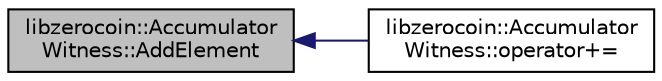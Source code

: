 digraph "libzerocoin::AccumulatorWitness::AddElement"
{
  edge [fontname="Helvetica",fontsize="10",labelfontname="Helvetica",labelfontsize="10"];
  node [fontname="Helvetica",fontsize="10",shape=record];
  rankdir="LR";
  Node5 [label="libzerocoin::Accumulator\lWitness::AddElement",height=0.2,width=0.4,color="black", fillcolor="grey75", style="filled", fontcolor="black"];
  Node5 -> Node6 [dir="back",color="midnightblue",fontsize="10",style="solid",fontname="Helvetica"];
  Node6 [label="libzerocoin::Accumulator\lWitness::operator+=",height=0.2,width=0.4,color="black", fillcolor="white", style="filled",URL="$classlibzerocoin_1_1_accumulator_witness.html#a57de1414fbb80e5259a76e70b4baa28e",tooltip="Adds rhs to the set whose&#39;s accumulation ware proving coin is a member of. "];
}
